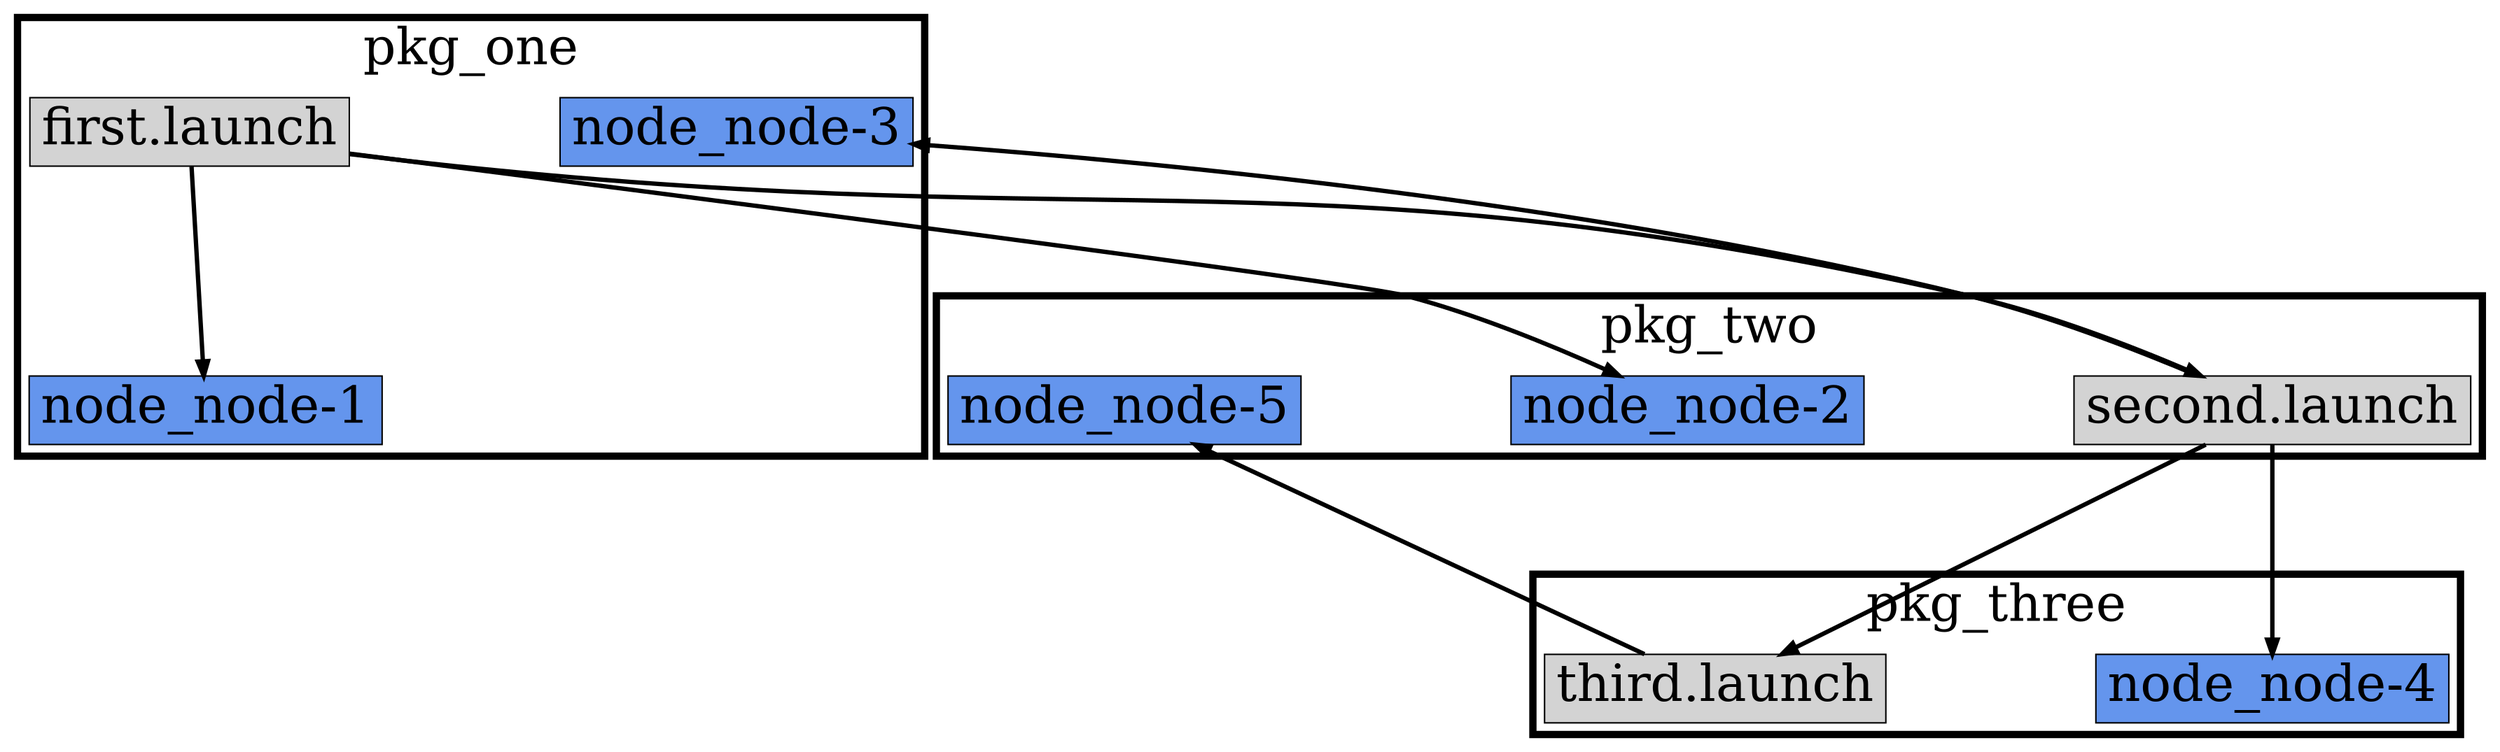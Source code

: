 digraph first_launch_graph {
    /**
      * This dot file was automatically generated on 2016-01-14 23:20:51.542741
      * By the command:
      *    ./roslaunch-to-dot.py --png /home/bponsler/sandbox/catkin_ws/src/pkg_one/launch/first.launch examples/first.dot
      *
      * This launch graph has the following properties:
      *    - it contains 3 ROS packages
      *    - it contains 3 ROS launch files
      *    - it contains 5 ROS nodes
     */
    graph [fontsize=35, ranksep=2, nodesep=2];
    node [fontsize=35];
    compound=true;

    // Subgraph for package: pkg_one
    subgraph cluster_0 {
        label="pkg_one";
        penwidth=5;  // Thicker borders on clusters

        // Launch files contained in this package
        "launch_first" [label="first.launch", shape=rectangle, style=filled, fillcolor="#d3d3d3"];

        // ROS nodes contained in this package
        "node_node-1" [shape=rectangle, style=filled, fillcolor="#6495ed"];
        "node_node-3" [shape=rectangle, style=filled, fillcolor="#6495ed"];
    }

    // Subgraph for package: pkg_two
    subgraph cluster_1 {
        label="pkg_two";
        penwidth=5;  // Thicker borders on clusters

        // Launch files contained in this package
        "launch_second" [label="second.launch", shape=rectangle, style=filled, fillcolor="#d3d3d3"];

        // ROS nodes contained in this package
        "node_node-2" [shape=rectangle, style=filled, fillcolor="#6495ed"];
        "node_node-5" [shape=rectangle, style=filled, fillcolor="#6495ed"];
    }

    // Subgraph for package: pkg_three
    subgraph cluster_2 {
        label="pkg_three";
        penwidth=5;  // Thicker borders on clusters

        // Launch files contained in this package
        "launch_third" [label="third.launch", shape=rectangle, style=filled, fillcolor="#d3d3d3"];

        // ROS nodes contained in this package
        "node_node-4" [shape=rectangle, style=filled, fillcolor="#6495ed"];
    }

    // Add connections between launch files
    "launch_first" -> "launch_second" [penwidth=3, color=black];
    "launch_second" -> "launch_third" [penwidth=3, color=black];

    // Add connections between launch files and nodes
    "launch_first" -> "node_node-1" [penwidth=3];
    "launch_second" -> "node_node-3" [penwidth=3];
    "launch_first" -> "node_node-2" [penwidth=3];
    "launch_third" -> "node_node-5" [penwidth=3];
    "launch_second" -> "node_node-4" [penwidth=3];
}
